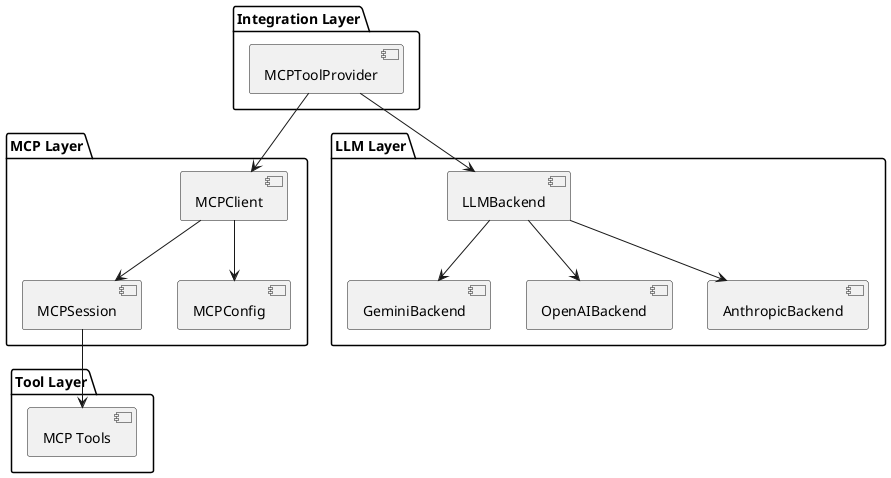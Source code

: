 @startuml
package "MCP Layer" {
    [MCPClient] as MCP
    [MCPSession] as Session
    [MCPConfig] as Config
    MCP --> Session
    MCP --> Config
}

package "LLM Layer" {
    [LLMBackend]
    [GeminiBackend] as Gemini
    [OpenAIBackend] as OpenAI
    [AnthropicBackend] as Anthropic
    LLMBackend --> Gemini
    LLMBackend --> OpenAI
    LLMBackend --> Anthropic
}

package "Integration Layer" {
    [MCPToolProvider] as Provider
    Provider --> MCP
    Provider --> LLMBackend
}

package "Tool Layer" {
    [MCP Tools] as Tools
    Session --> Tools
}
@enduml 